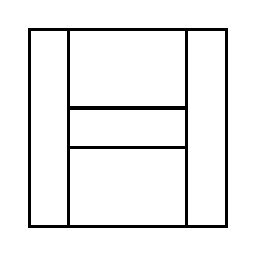 \begin{tikzpicture}[very thick, scale=.5]
    \draw (0,0) rectangle (1,5);
    \draw (1,3) rectangle (4,5);
    \draw (1,2) rectangle (4,3);
    \draw (1,0) rectangle (4,2);
    \draw (4,0) rectangle (5,5);
\end{tikzpicture}
